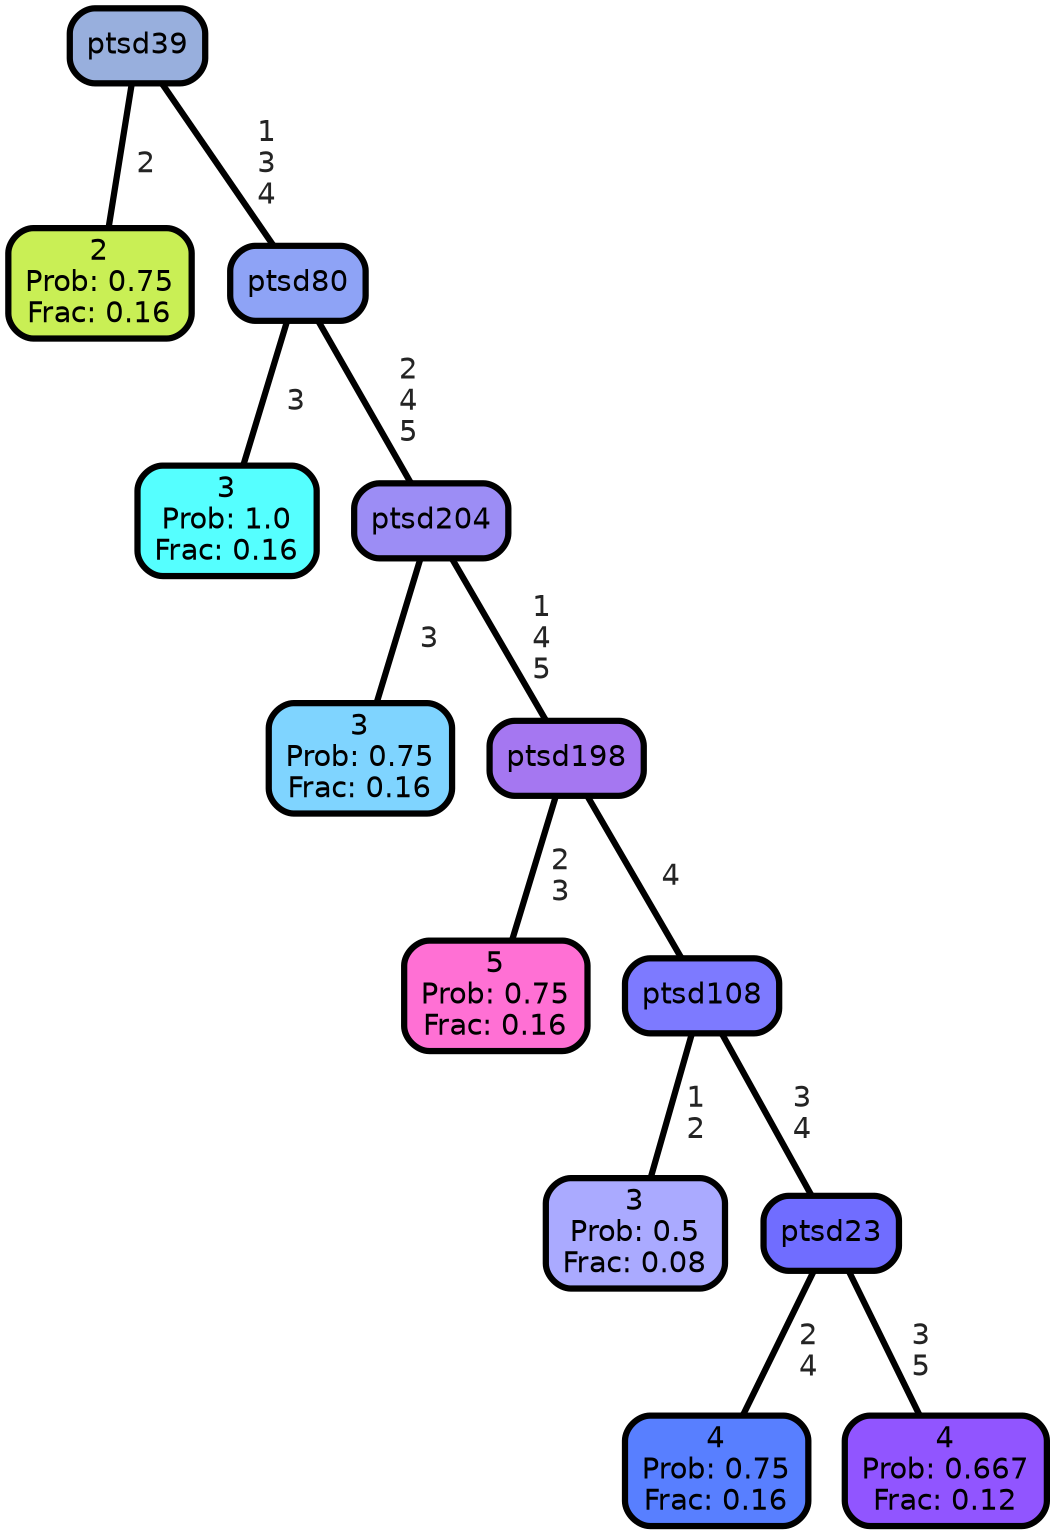 graph Tree {
node [shape=box, style="filled, rounded",color="black",penwidth="3",fontcolor="black",                 fontname=helvetica] ;
graph [ranksep="0 equally", splines=straight,                 bgcolor=transparent, dpi=200] ;
edge [fontname=helvetica, fontweight=bold,fontcolor=grey14,color=black] ;
0 [label="2
Prob: 0.75
Frac: 0.16", fillcolor="#c9ef55"] ;
1 [label="ptsd39", fillcolor="#98afdd"] ;
2 [label="3
Prob: 1.0
Frac: 0.16", fillcolor="#55ffff"] ;
3 [label="ptsd80", fillcolor="#8ea3f6"] ;
4 [label="3
Prob: 0.75
Frac: 0.16", fillcolor="#7fd4ff"] ;
5 [label="ptsd204", fillcolor="#9c8df5"] ;
6 [label="5
Prob: 0.75
Frac: 0.16", fillcolor="#ff70d4"] ;
7 [label="ptsd198", fillcolor="#a577f1"] ;
8 [label="3
Prob: 0.5
Frac: 0.08", fillcolor="#aaaaff"] ;
9 [label="ptsd108", fillcolor="#7d7aff"] ;
10 [label="4
Prob: 0.75
Frac: 0.16", fillcolor="#587fff"] ;
11 [label="ptsd23", fillcolor="#706dff"] ;
12 [label="4
Prob: 0.667
Frac: 0.12", fillcolor="#9155ff"] ;
1 -- 0 [label=" 2",penwidth=3] ;
1 -- 3 [label=" 1\n 3\n 4",penwidth=3] ;
3 -- 2 [label=" 3",penwidth=3] ;
3 -- 5 [label=" 2\n 4\n 5",penwidth=3] ;
5 -- 4 [label=" 3",penwidth=3] ;
5 -- 7 [label=" 1\n 4\n 5",penwidth=3] ;
7 -- 6 [label=" 2\n 3",penwidth=3] ;
7 -- 9 [label=" 4",penwidth=3] ;
9 -- 8 [label=" 1\n 2",penwidth=3] ;
9 -- 11 [label=" 3\n 4",penwidth=3] ;
11 -- 10 [label=" 2\n 4",penwidth=3] ;
11 -- 12 [label=" 3\n 5",penwidth=3] ;
{rank = same;}}
